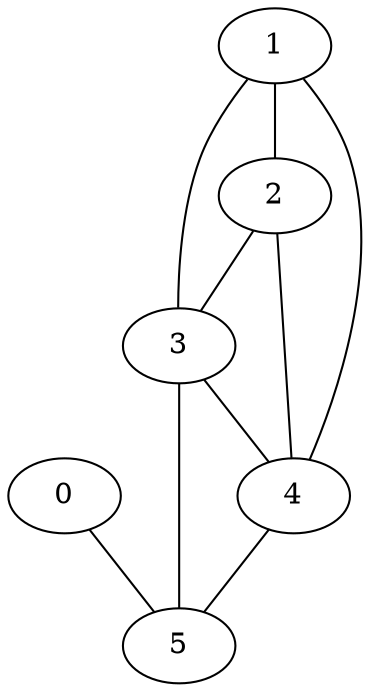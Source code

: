 graph Graphette
{
	0 -- 5;
	1 -- 2;
	1 -- 3;
	1 -- 4;
	2 -- 3;
	2 -- 4;
	3 -- 4;
	3 -- 5;
	4 -- 5;
}
